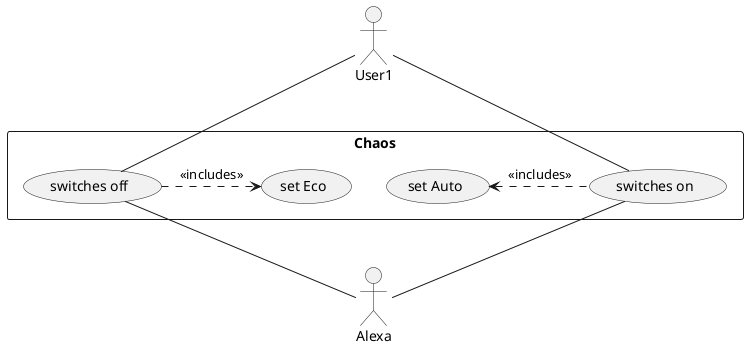 @startuml
    skinparam packageStyle rectangle

    actor User1
    ' actor User2
    actor Alexa

    rectangle Chaos {
        (switches on)
        (switches off)

        User1 -- (switches on)
        User1 -- (switches off)

        ' User2 -- (switches on)
        ' User2 -- (switches off)

        (switches off) .right.> (set Eco) : <<includes>>
        (switches on) .left.> (set Auto) : <<includes>>

        (switches on) -- Alexa
        (switches off) -- Alexa
    }
@enduml